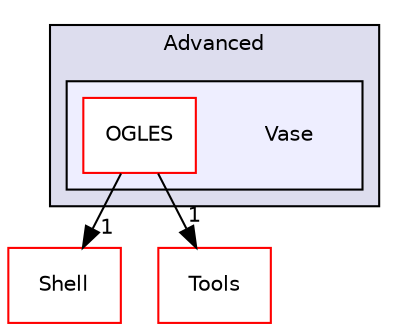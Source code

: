 digraph "PVR/SDK_3.4/Examples/Advanced/Vase" {
  compound=true
  node [ fontsize="10", fontname="Helvetica"];
  edge [ labelfontsize="10", labelfontname="Helvetica"];
  subgraph clusterdir_3311445bd4425c20b6c3fe25c066f270 {
    graph [ bgcolor="#ddddee", pencolor="black", label="Advanced" fontname="Helvetica", fontsize="10", URL="dir_3311445bd4425c20b6c3fe25c066f270.html"]
  subgraph clusterdir_ed29eb7e9a528346753ddef85051073b {
    graph [ bgcolor="#eeeeff", pencolor="black", label="" URL="dir_ed29eb7e9a528346753ddef85051073b.html"];
    dir_ed29eb7e9a528346753ddef85051073b [shape=plaintext label="Vase"];
    dir_2af5bc1b82a871113f915f41c2c6e097 [shape=box label="OGLES" color="red" fillcolor="white" style="filled" URL="dir_2af5bc1b82a871113f915f41c2c6e097.html"];
  }
  }
  dir_de41955a66a331b990d60d5323117a97 [shape=box label="Shell" fillcolor="white" style="filled" color="red" URL="dir_de41955a66a331b990d60d5323117a97.html"];
  dir_5222bd6691dac9df766f8a52293393a2 [shape=box label="Tools" fillcolor="white" style="filled" color="red" URL="dir_5222bd6691dac9df766f8a52293393a2.html"];
  dir_2af5bc1b82a871113f915f41c2c6e097->dir_de41955a66a331b990d60d5323117a97 [headlabel="1", labeldistance=1.5 headhref="dir_001022_000133.html"];
  dir_2af5bc1b82a871113f915f41c2c6e097->dir_5222bd6691dac9df766f8a52293393a2 [headlabel="1", labeldistance=1.5 headhref="dir_001022_001762.html"];
}
